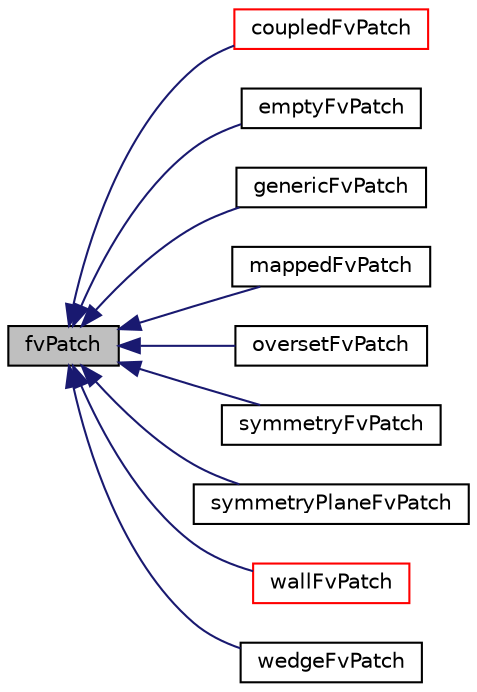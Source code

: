 digraph "fvPatch"
{
  bgcolor="transparent";
  edge [fontname="Helvetica",fontsize="10",labelfontname="Helvetica",labelfontsize="10"];
  node [fontname="Helvetica",fontsize="10",shape=record];
  rankdir="LR";
  Node1 [label="fvPatch",height=0.2,width=0.4,color="black", fillcolor="grey75", style="filled" fontcolor="black"];
  Node1 -> Node2 [dir="back",color="midnightblue",fontsize="10",style="solid",fontname="Helvetica"];
  Node2 [label="coupledFvPatch",height=0.2,width=0.4,color="red",URL="$classFoam_1_1coupledFvPatch.html",tooltip="An abstract base class for patches that couple regions of the computational domain e..."];
  Node1 -> Node3 [dir="back",color="midnightblue",fontsize="10",style="solid",fontname="Helvetica"];
  Node3 [label="emptyFvPatch",height=0.2,width=0.4,color="black",URL="$classFoam_1_1emptyFvPatch.html",tooltip="A patch which will not exist in the fvMesh. Typical example is a front and back plane of a 2-D geomet..."];
  Node1 -> Node4 [dir="back",color="midnightblue",fontsize="10",style="solid",fontname="Helvetica"];
  Node4 [label="genericFvPatch",height=0.2,width=0.4,color="black",URL="$classFoam_1_1genericFvPatch.html",tooltip="FV variant of the genericPolyPatch. "];
  Node1 -> Node5 [dir="back",color="midnightblue",fontsize="10",style="solid",fontname="Helvetica"];
  Node5 [label="mappedFvPatch",height=0.2,width=0.4,color="black",URL="$classFoam_1_1mappedFvPatch.html",tooltip="Foam::mappedFvPatch. "];
  Node1 -> Node6 [dir="back",color="midnightblue",fontsize="10",style="solid",fontname="Helvetica"];
  Node6 [label="oversetFvPatch",height=0.2,width=0.4,color="black",URL="$classFoam_1_1oversetFvPatch.html",tooltip="Patch for indicating interpolated boundaries (in overset meshes). "];
  Node1 -> Node7 [dir="back",color="midnightblue",fontsize="10",style="solid",fontname="Helvetica"];
  Node7 [label="symmetryFvPatch",height=0.2,width=0.4,color="black",URL="$classFoam_1_1symmetryFvPatch.html",tooltip="Symmetry patch for non-planar or multi-plane patches. "];
  Node1 -> Node8 [dir="back",color="midnightblue",fontsize="10",style="solid",fontname="Helvetica"];
  Node8 [label="symmetryPlaneFvPatch",height=0.2,width=0.4,color="black",URL="$classFoam_1_1symmetryPlaneFvPatch.html",tooltip="Symmetry-plane patch. "];
  Node1 -> Node9 [dir="back",color="midnightblue",fontsize="10",style="solid",fontname="Helvetica"];
  Node9 [label="wallFvPatch",height=0.2,width=0.4,color="red",URL="$classFoam_1_1wallFvPatch.html",tooltip="Foam::wallFvPatch. "];
  Node1 -> Node10 [dir="back",color="midnightblue",fontsize="10",style="solid",fontname="Helvetica"];
  Node10 [label="wedgeFvPatch",height=0.2,width=0.4,color="black",URL="$classFoam_1_1wedgeFvPatch.html",tooltip="Wedge front and back plane patch. "];
}
